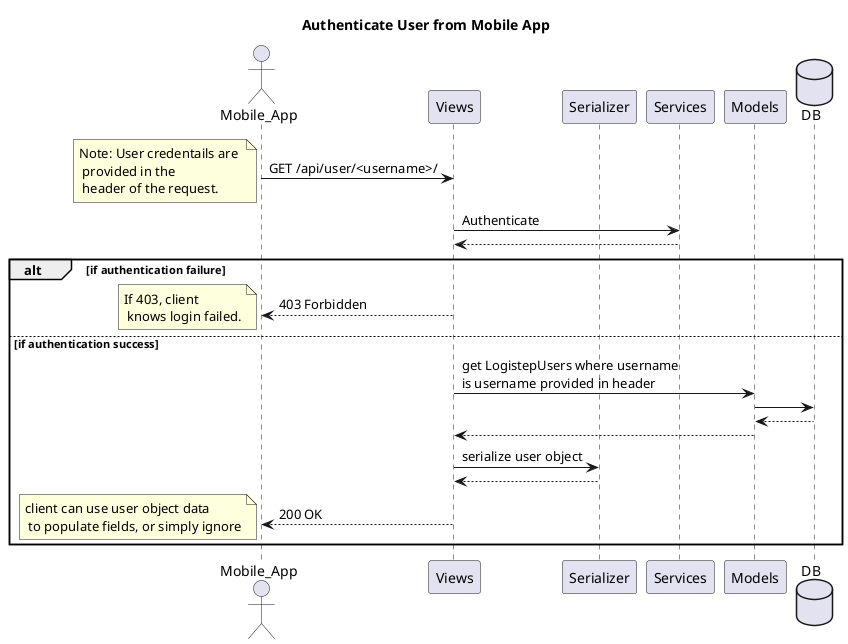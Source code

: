 @startuml
Title Authenticate User from Mobile App
actor Mobile_App
participant Views
participant Serializer
participant Services
participant Models
database DB

Mobile_App -> Views: GET /api/user/<username>/
note left: Note: User credentails are \n provided in the \n header of the request.
Views -> Services: Authenticate
Services --> Views

alt if authentication failure

    Views --> Mobile_App: 403 Forbidden
    note left: If 403, client \n knows login failed.

else if authentication success

    Views -> Models: get LogistepUsers where username\nis username provided in header
    Models -> DB
    DB --> Models
    Models --> Views
    Views -> Serializer: serialize user object
    Serializer --> Views
    Views --> Mobile_App: 200 OK
    note left: client can use user object data \n to populate fields, or simply ignore

end

@enduml
